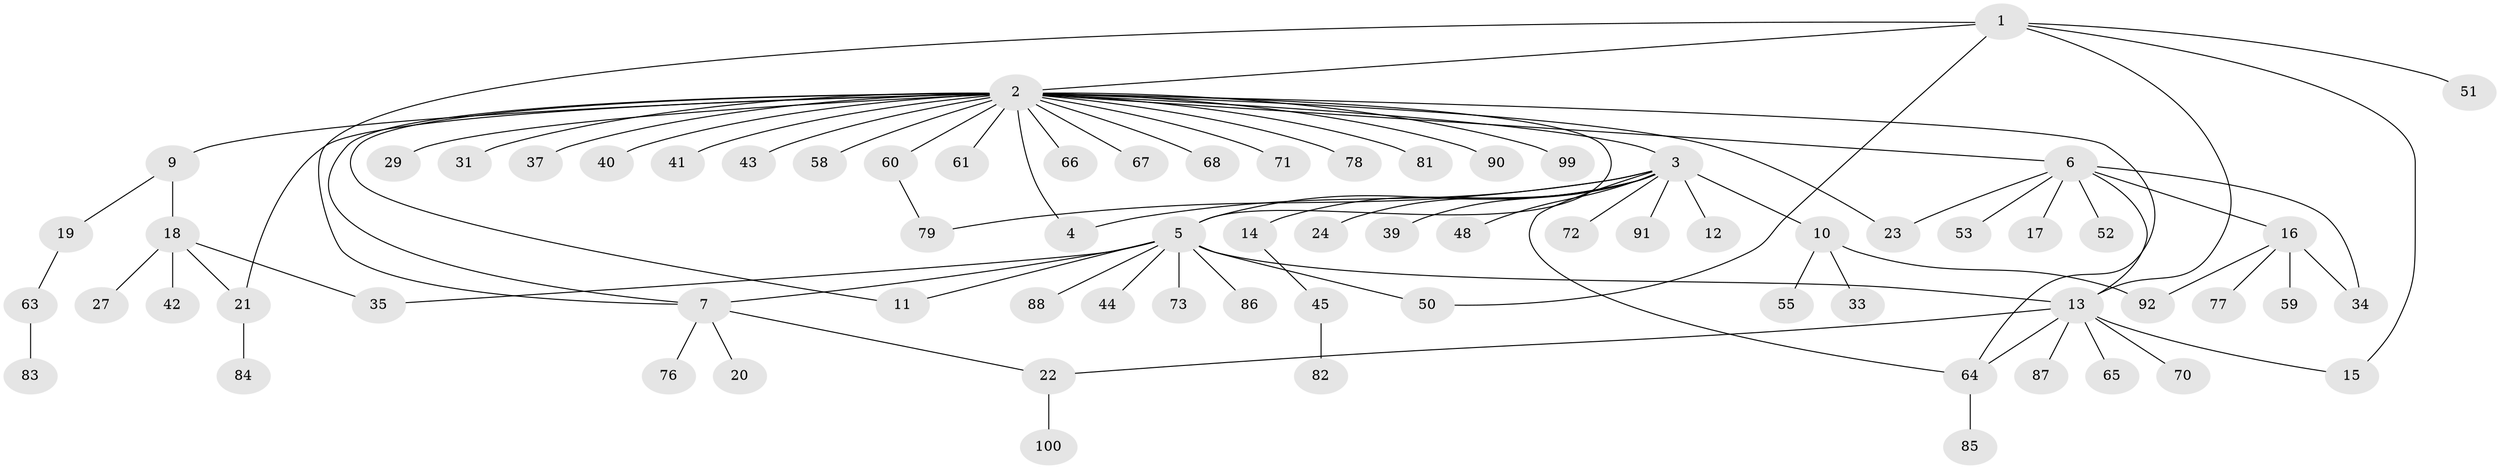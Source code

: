 // original degree distribution, {8: 0.01, 16: 0.01, 14: 0.01, 2: 0.19, 10: 0.02, 3: 0.13, 17: 0.01, 4: 0.03, 5: 0.02, 1: 0.54, 9: 0.01, 7: 0.01, 6: 0.01}
// Generated by graph-tools (version 1.1) at 2025/38/02/21/25 10:38:53]
// undirected, 74 vertices, 91 edges
graph export_dot {
graph [start="1"]
  node [color=gray90,style=filled];
  1 [super="+62"];
  2 [super="+8"];
  3 [super="+28"];
  4;
  5 [super="+36"];
  6 [super="+75"];
  7 [super="+47"];
  9 [super="+74"];
  10 [super="+49"];
  11;
  12;
  13 [super="+54"];
  14 [super="+38"];
  15;
  16 [super="+30"];
  17;
  18 [super="+69"];
  19 [super="+25"];
  20;
  21 [super="+57"];
  22 [super="+98"];
  23 [super="+26"];
  24;
  27 [super="+32"];
  29 [super="+46"];
  31;
  33;
  34 [super="+56"];
  35;
  37;
  39;
  40;
  41;
  42;
  43;
  44 [super="+89"];
  45 [super="+94"];
  48;
  50;
  51;
  52;
  53;
  55;
  58;
  59;
  60;
  61;
  63 [super="+95"];
  64 [super="+97"];
  65;
  66;
  67;
  68;
  70;
  71;
  72;
  73 [super="+93"];
  76;
  77;
  78;
  79 [super="+80"];
  81;
  82;
  83;
  84;
  85;
  86;
  87;
  88;
  90;
  91;
  92 [super="+96"];
  99;
  100;
  1 -- 2;
  1 -- 13;
  1 -- 15;
  1 -- 50;
  1 -- 51;
  1 -- 7;
  2 -- 3;
  2 -- 5;
  2 -- 6 [weight=2];
  2 -- 29 [weight=3];
  2 -- 31;
  2 -- 37;
  2 -- 41;
  2 -- 43;
  2 -- 58;
  2 -- 61;
  2 -- 64;
  2 -- 78;
  2 -- 81;
  2 -- 66;
  2 -- 4;
  2 -- 67;
  2 -- 7;
  2 -- 68;
  2 -- 71;
  2 -- 9;
  2 -- 11;
  2 -- 21;
  2 -- 23;
  2 -- 90;
  2 -- 99;
  2 -- 40;
  2 -- 60;
  3 -- 4;
  3 -- 5 [weight=2];
  3 -- 10;
  3 -- 12;
  3 -- 14;
  3 -- 24;
  3 -- 39;
  3 -- 48;
  3 -- 79;
  3 -- 91;
  3 -- 72;
  3 -- 64;
  5 -- 7;
  5 -- 11;
  5 -- 13;
  5 -- 35;
  5 -- 50;
  5 -- 73;
  5 -- 86;
  5 -- 88;
  5 -- 44;
  6 -- 16 [weight=2];
  6 -- 17;
  6 -- 23;
  6 -- 34;
  6 -- 52;
  6 -- 53;
  6 -- 13;
  7 -- 20;
  7 -- 76;
  7 -- 22;
  9 -- 18 [weight=2];
  9 -- 19;
  10 -- 33;
  10 -- 55;
  10 -- 92;
  13 -- 15;
  13 -- 22;
  13 -- 64;
  13 -- 65;
  13 -- 70;
  13 -- 87;
  14 -- 45;
  16 -- 77;
  16 -- 34;
  16 -- 59;
  16 -- 92;
  18 -- 27;
  18 -- 35;
  18 -- 42;
  18 -- 21;
  19 -- 63;
  21 -- 84;
  22 -- 100;
  45 -- 82;
  60 -- 79;
  63 -- 83;
  64 -- 85;
}
